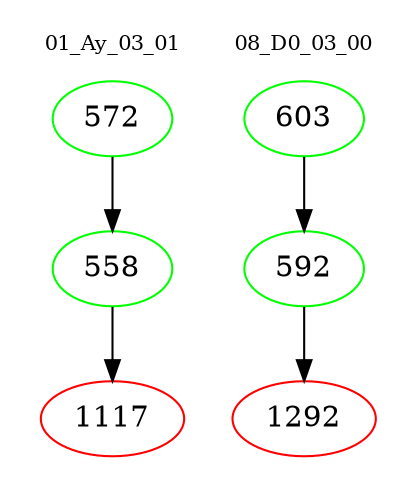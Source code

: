 digraph{
subgraph cluster_0 {
color = white
label = "01_Ay_03_01";
fontsize=10;
T0_572 [label="572", color="green"]
T0_572 -> T0_558 [color="black"]
T0_558 [label="558", color="green"]
T0_558 -> T0_1117 [color="black"]
T0_1117 [label="1117", color="red"]
}
subgraph cluster_1 {
color = white
label = "08_D0_03_00";
fontsize=10;
T1_603 [label="603", color="green"]
T1_603 -> T1_592 [color="black"]
T1_592 [label="592", color="green"]
T1_592 -> T1_1292 [color="black"]
T1_1292 [label="1292", color="red"]
}
}
